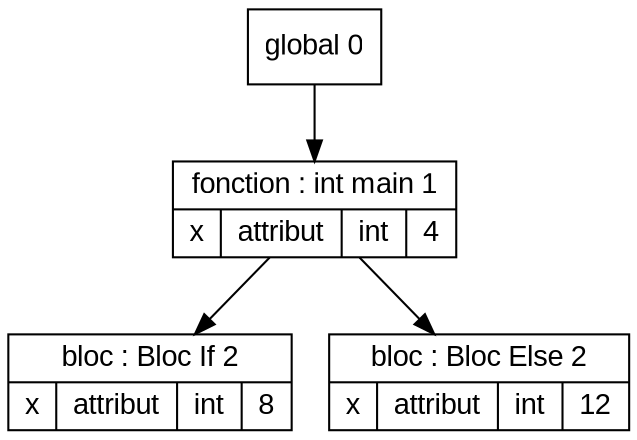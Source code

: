 digraph "tds"{

	node [fontname="Arial"];

	N2 [shape=record label="{ bloc : Bloc If  2
	| { x | attribut | int | 8 }
	}"];

	N3 [shape=record label="{ bloc : Bloc Else  2
	| { x | attribut | int | 12 }
	}"];

	N1 [shape=record label="{ fonction : int main 1
	| { x | attribut | int | 4 }
	}"];

	N0 [shape=record label="{ global 0
	}"];


	N0 -> N1; 
	N1 -> N2; 
	N1 -> N3; 
}
